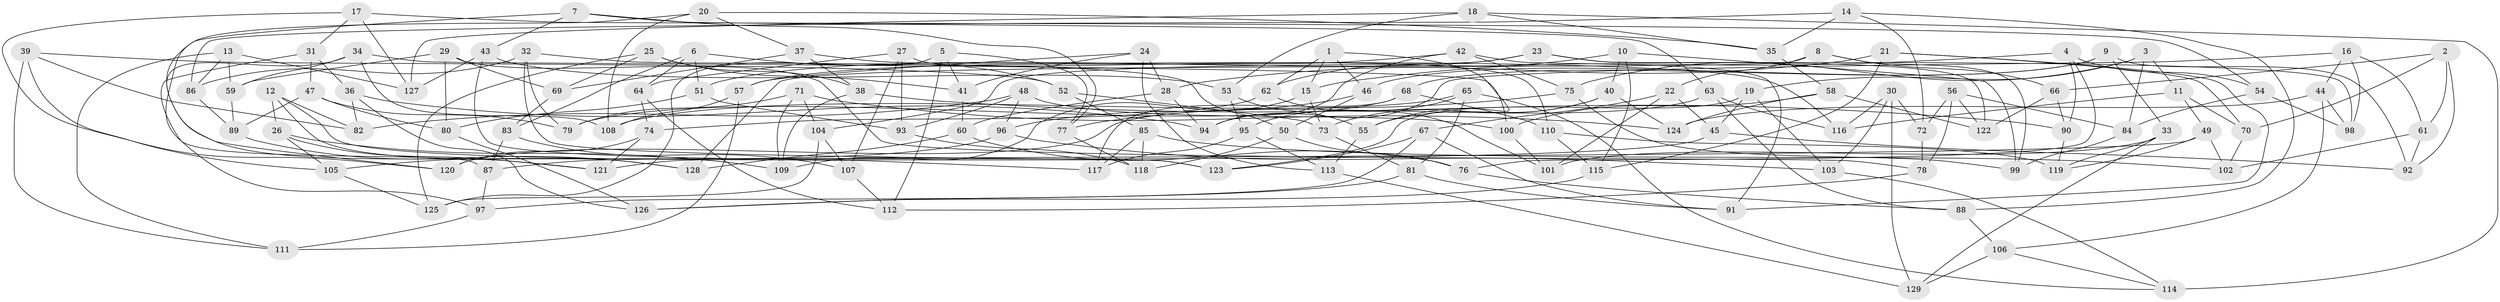 // coarse degree distribution, {8: 0.23076923076923078, 6: 0.1794871794871795, 7: 0.28205128205128205, 9: 0.1794871794871795, 5: 0.10256410256410256, 4: 0.02564102564102564}
// Generated by graph-tools (version 1.1) at 2025/38/03/04/25 23:38:09]
// undirected, 129 vertices, 258 edges
graph export_dot {
  node [color=gray90,style=filled];
  1;
  2;
  3;
  4;
  5;
  6;
  7;
  8;
  9;
  10;
  11;
  12;
  13;
  14;
  15;
  16;
  17;
  18;
  19;
  20;
  21;
  22;
  23;
  24;
  25;
  26;
  27;
  28;
  29;
  30;
  31;
  32;
  33;
  34;
  35;
  36;
  37;
  38;
  39;
  40;
  41;
  42;
  43;
  44;
  45;
  46;
  47;
  48;
  49;
  50;
  51;
  52;
  53;
  54;
  55;
  56;
  57;
  58;
  59;
  60;
  61;
  62;
  63;
  64;
  65;
  66;
  67;
  68;
  69;
  70;
  71;
  72;
  73;
  74;
  75;
  76;
  77;
  78;
  79;
  80;
  81;
  82;
  83;
  84;
  85;
  86;
  87;
  88;
  89;
  90;
  91;
  92;
  93;
  94;
  95;
  96;
  97;
  98;
  99;
  100;
  101;
  102;
  103;
  104;
  105;
  106;
  107;
  108;
  109;
  110;
  111;
  112;
  113;
  114;
  115;
  116;
  117;
  118;
  119;
  120;
  121;
  122;
  123;
  124;
  125;
  126;
  127;
  128;
  129;
  1 -- 15;
  1 -- 46;
  1 -- 62;
  1 -- 55;
  2 -- 61;
  2 -- 66;
  2 -- 70;
  2 -- 92;
  3 -- 84;
  3 -- 11;
  3 -- 75;
  3 -- 19;
  4 -- 76;
  4 -- 54;
  4 -- 15;
  4 -- 90;
  5 -- 125;
  5 -- 41;
  5 -- 112;
  5 -- 77;
  6 -- 64;
  6 -- 83;
  6 -- 51;
  6 -- 52;
  7 -- 43;
  7 -- 77;
  7 -- 121;
  7 -- 63;
  8 -- 22;
  8 -- 99;
  8 -- 66;
  8 -- 128;
  9 -- 68;
  9 -- 92;
  9 -- 33;
  9 -- 46;
  10 -- 40;
  10 -- 62;
  10 -- 99;
  10 -- 115;
  11 -- 49;
  11 -- 116;
  11 -- 70;
  12 -- 82;
  12 -- 117;
  12 -- 128;
  12 -- 26;
  13 -- 127;
  13 -- 111;
  13 -- 86;
  13 -- 59;
  14 -- 72;
  14 -- 88;
  14 -- 35;
  14 -- 86;
  15 -- 73;
  15 -- 109;
  16 -- 94;
  16 -- 44;
  16 -- 61;
  16 -- 98;
  17 -- 127;
  17 -- 54;
  17 -- 120;
  17 -- 31;
  18 -- 127;
  18 -- 35;
  18 -- 114;
  18 -- 53;
  19 -- 123;
  19 -- 103;
  19 -- 45;
  20 -- 37;
  20 -- 108;
  20 -- 35;
  20 -- 87;
  21 -- 70;
  21 -- 115;
  21 -- 28;
  21 -- 91;
  22 -- 67;
  22 -- 101;
  22 -- 45;
  23 -- 122;
  23 -- 98;
  23 -- 51;
  23 -- 104;
  24 -- 28;
  24 -- 113;
  24 -- 57;
  24 -- 41;
  25 -- 125;
  25 -- 69;
  25 -- 41;
  25 -- 38;
  26 -- 105;
  26 -- 121;
  26 -- 109;
  27 -- 110;
  27 -- 64;
  27 -- 93;
  27 -- 107;
  28 -- 94;
  28 -- 60;
  29 -- 80;
  29 -- 59;
  29 -- 69;
  29 -- 78;
  30 -- 129;
  30 -- 103;
  30 -- 116;
  30 -- 72;
  31 -- 36;
  31 -- 97;
  31 -- 47;
  32 -- 79;
  32 -- 86;
  32 -- 123;
  32 -- 50;
  33 -- 119;
  33 -- 101;
  33 -- 129;
  34 -- 120;
  34 -- 100;
  34 -- 108;
  34 -- 59;
  35 -- 58;
  36 -- 82;
  36 -- 94;
  36 -- 126;
  37 -- 116;
  37 -- 69;
  37 -- 38;
  38 -- 109;
  38 -- 90;
  39 -- 82;
  39 -- 105;
  39 -- 52;
  39 -- 111;
  40 -- 124;
  40 -- 73;
  40 -- 55;
  41 -- 60;
  42 -- 91;
  42 -- 75;
  42 -- 94;
  42 -- 57;
  43 -- 127;
  43 -- 123;
  43 -- 53;
  44 -- 124;
  44 -- 106;
  44 -- 98;
  45 -- 87;
  45 -- 92;
  46 -- 96;
  46 -- 50;
  47 -- 80;
  47 -- 89;
  47 -- 79;
  48 -- 100;
  48 -- 82;
  48 -- 96;
  48 -- 93;
  49 -- 121;
  49 -- 102;
  49 -- 119;
  50 -- 76;
  50 -- 118;
  51 -- 93;
  51 -- 80;
  52 -- 85;
  52 -- 73;
  53 -- 55;
  53 -- 95;
  54 -- 84;
  54 -- 98;
  55 -- 113;
  56 -- 78;
  56 -- 122;
  56 -- 72;
  56 -- 84;
  57 -- 108;
  57 -- 111;
  58 -- 122;
  58 -- 124;
  58 -- 100;
  59 -- 89;
  60 -- 76;
  60 -- 128;
  61 -- 102;
  61 -- 92;
  62 -- 101;
  62 -- 74;
  63 -- 116;
  63 -- 88;
  63 -- 120;
  64 -- 112;
  64 -- 74;
  65 -- 81;
  65 -- 95;
  65 -- 108;
  65 -- 114;
  66 -- 90;
  66 -- 122;
  67 -- 91;
  67 -- 97;
  67 -- 123;
  68 -- 79;
  68 -- 110;
  68 -- 117;
  69 -- 83;
  70 -- 102;
  71 -- 109;
  71 -- 104;
  71 -- 79;
  71 -- 124;
  72 -- 78;
  73 -- 81;
  74 -- 121;
  74 -- 120;
  75 -- 77;
  75 -- 99;
  76 -- 88;
  77 -- 118;
  78 -- 112;
  80 -- 126;
  81 -- 91;
  81 -- 126;
  83 -- 107;
  83 -- 87;
  84 -- 99;
  85 -- 117;
  85 -- 118;
  85 -- 102;
  86 -- 89;
  87 -- 97;
  88 -- 106;
  89 -- 128;
  90 -- 119;
  93 -- 118;
  95 -- 117;
  95 -- 113;
  96 -- 103;
  96 -- 105;
  97 -- 111;
  100 -- 101;
  103 -- 114;
  104 -- 107;
  104 -- 125;
  105 -- 125;
  106 -- 114;
  106 -- 129;
  107 -- 112;
  110 -- 119;
  110 -- 115;
  113 -- 129;
  115 -- 126;
}
